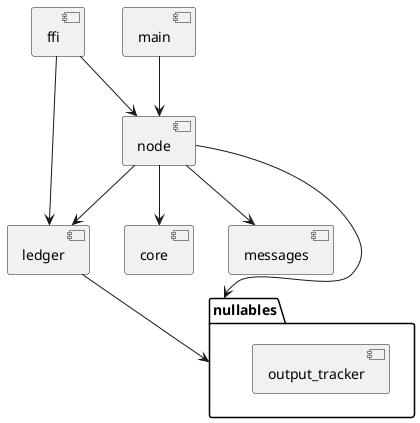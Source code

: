 @startuml "Split crates"

[nullables]
[core]
[ledger]
[messages]
[node]
[main]
[ffi]

folder "nullables"{
[output_tracker]
}

[main] --> [node]
[node] --> [core]
[node] --> [ledger]
[node] --> [messages]
[node] --> "nullables"
[ledger] --> "nullables"
[ffi] --> [ledger]
[ffi] --> [node]

@enduml